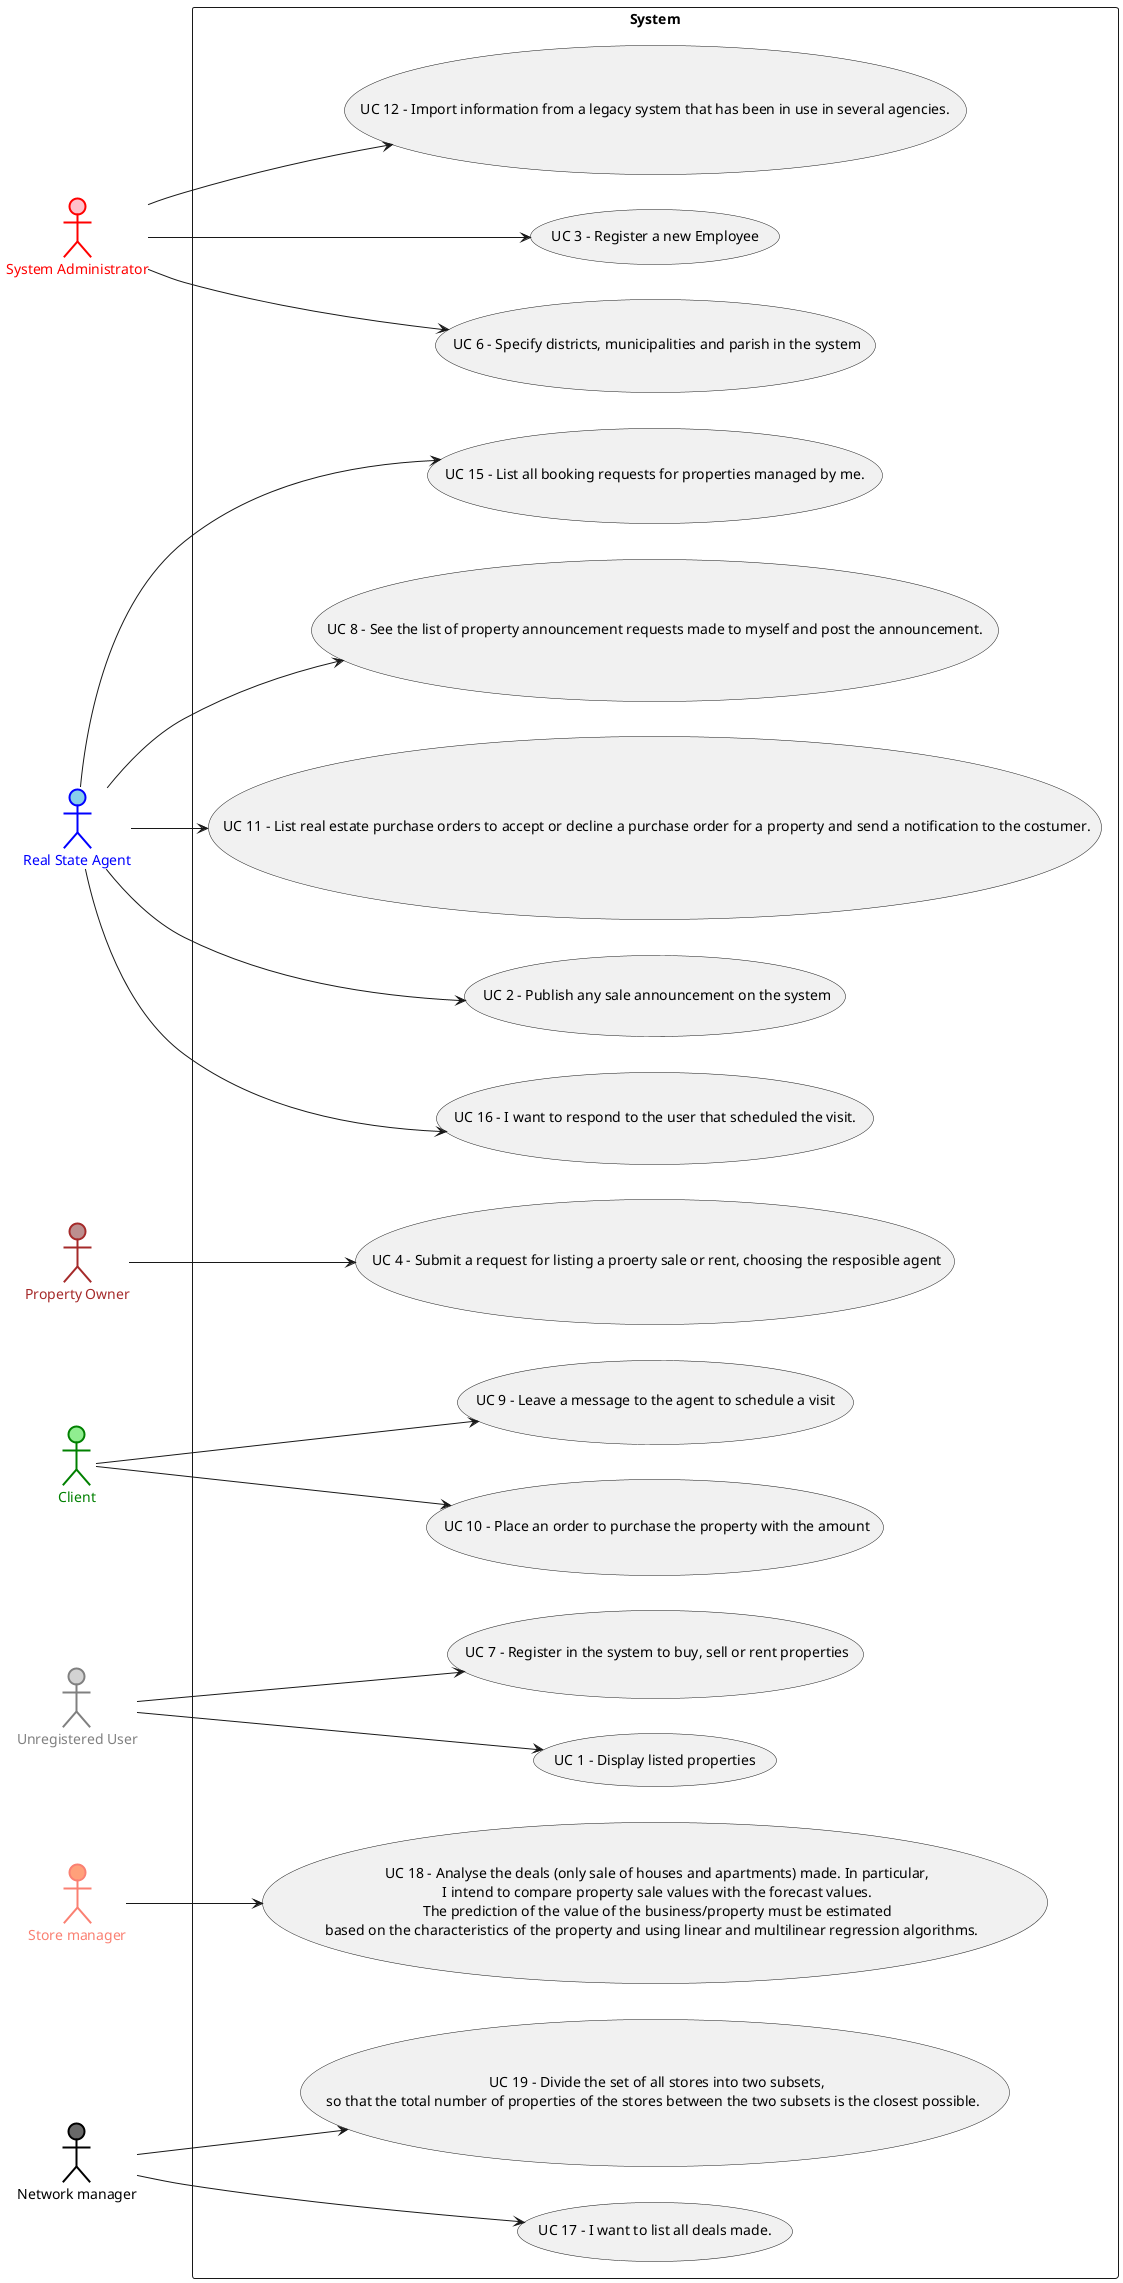 @startuml

left to right direction
actor "System Administrator" as SA  #pink;line:red;line.bold;text:red
actor "Real State Agent" as RSA     #SkyBlue;line:blue;line.bold;text:blue
actor "Property Owner" as PO        #RosyBrown;line:Brown;line.bold;text:brown
actor Client as C                   #LightGreen;line:Green;line.bold;text:Green
actor "Unregistered User" as UU     #LightGrey;line:Grey;line.bold;text:Grey    
actor "Store manager" as SM         #LightSalmon;line:Salmon;line.bold;text:Salmon        
actor "Network manager" as NM       #DimGrey;line:Black;line.bold;text:Black



rectangle System {
    usecase " UC 1 - Display listed properties" as UC1
    usecase " UC 2 - Publish any sale announcement on the system" as UC2
    usecase " UC 3 - Register a new Employee" as UC3
    usecase " UC 4 - Submit a request for listing a proerty sale or rent, choosing the resposible agent" as UC4
    usecase " UC 6 - Specify districts, municipalities and parish in the system" as UC6
    usecase " UC 7 - Register in the system to buy, sell or rent properties" as UC7
    usecase " UC 8 - See the list of property announcement requests made to myself and post the announcement. " as UC8
    usecase " UC 9 - Leave a message to the agent to schedule a visit " as UC9
    usecase " UC 10 - Place an order to purchase the property with the amount" as UC10
    usecase " UC 11 - List real estate purchase orders to accept or decline a purchase order for a property and send a notification to the costumer." as UC11
    usecase " UC 12 - Import information from a legacy system that has been in use in several agencies. " as UC12
    usecase " UC 15 - List all booking requests for properties managed by me. " as UC15
    usecase " UC 16 - I want to respond to the user that scheduled the visit. " as UC16
    usecase " UC 17 - I want to list all deals made. " as UC17
    usecase " UC 18 - Analyse the deals (only sale of houses and apartments) made. In particular,\n I intend to compare property sale values with the forecast values.\n The prediction of the value of the business/property must be estimated\n based on the characteristics of the property and using linear and multilinear regression algorithms.   " as UC18
    usecase " UC 19 - Divide the set of all stores into two subsets,\n so that the total number of properties of the stores between the two subsets is the closest possible.  " as UC19

   



}
'implement al uc on diagram?
'Unregistered User
UU  --> UC1
UU  --> UC7
'Real State Agent
RSA --> UC2
RSA-->UC8
RSA-->UC11
RSA-->UC15
RSA-->UC16

'System Administrator
SA  --> UC3
SA  --> UC6
SA  --> UC12
'Property Owner
PO   --> UC4
'Client
C-->UC9
C-->UC10
'Store manager
SM-->UC18

'Network manager
NM-->UC17
NM-->UC19


@enduml